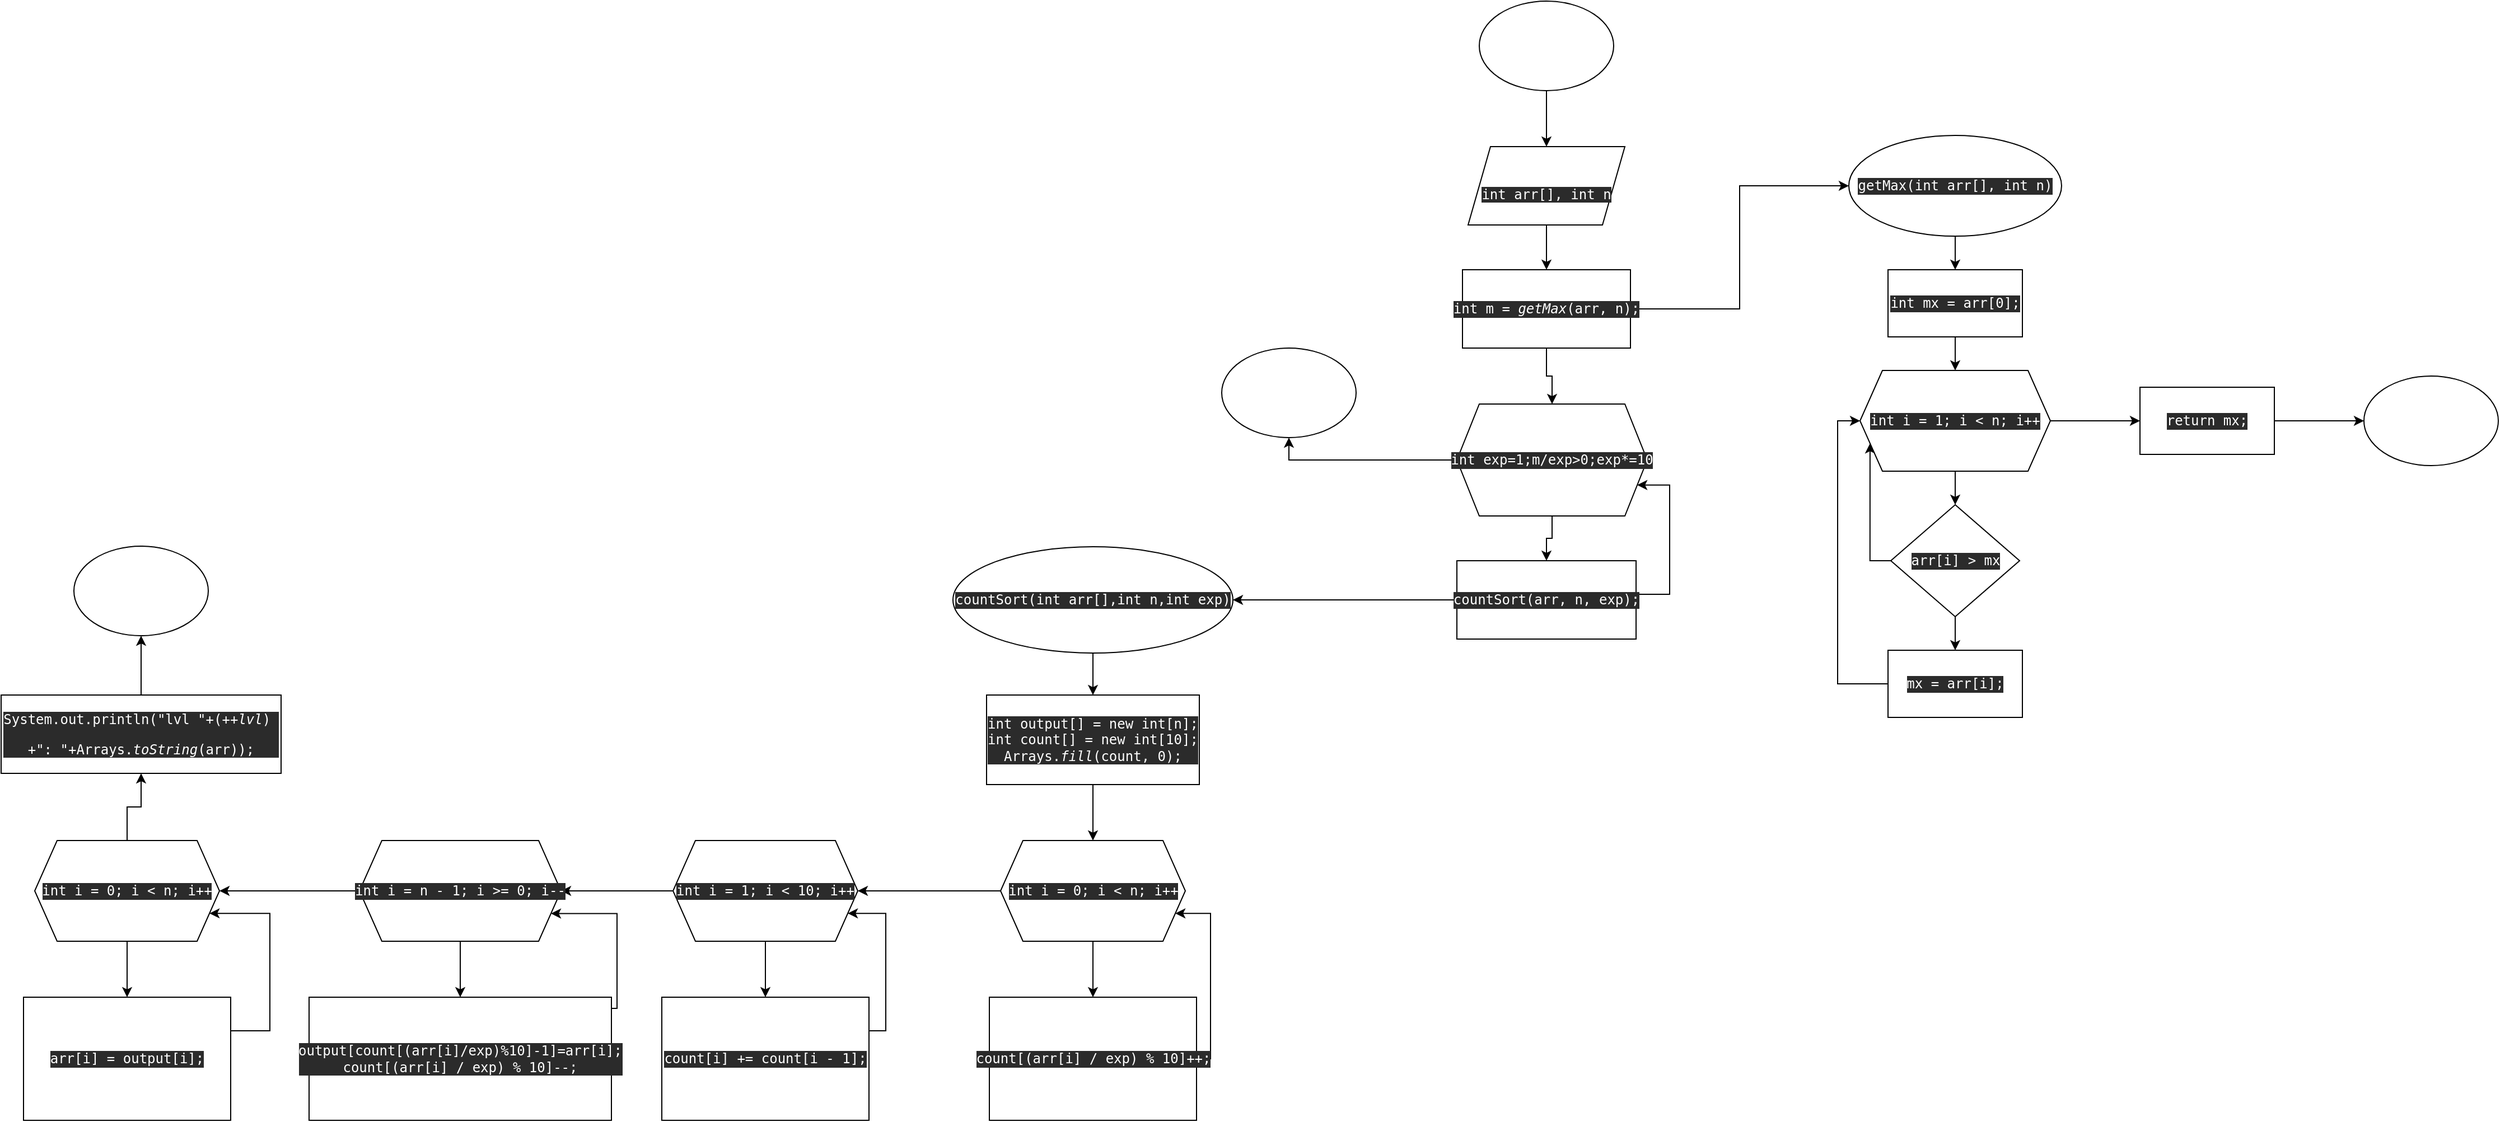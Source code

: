 <mxfile version="20.5.3" type="embed"><diagram id="23iRSUPoRavnBvh4doch" name="Page-1"><mxGraphModel dx="4708" dy="1171" grid="1" gridSize="10" guides="1" tooltips="1" connect="1" arrows="1" fold="1" page="1" pageScale="1" pageWidth="827" pageHeight="1169" math="0" shadow="0"><root><mxCell id="0"/><mxCell id="1" parent="0"/><mxCell id="72" style="edgeStyle=orthogonalEdgeStyle;rounded=0;orthogonalLoop=1;jettySize=auto;html=1;entryX=0.5;entryY=0;entryDx=0;entryDy=0;fontColor=#FFFFFF;" edge="1" parent="1" source="73" target="75"><mxGeometry relative="1" as="geometry"/></mxCell><mxCell id="73" value="Початок" style="ellipse;whiteSpace=wrap;html=1;fontColor=#FFFFFF;" vertex="1" parent="1"><mxGeometry x="-870" y="210" width="120" height="80" as="geometry"/></mxCell><mxCell id="74" style="edgeStyle=orthogonalEdgeStyle;rounded=0;orthogonalLoop=1;jettySize=auto;html=1;fontColor=#FFFFFF;" edge="1" parent="1" source="75" target="78"><mxGeometry relative="1" as="geometry"/></mxCell><mxCell id="75" value="Введення:&lt;br&gt;&lt;div style=&quot;background-color: rgb(43, 43, 43); font-family: &amp;quot;JetBrains Mono&amp;quot;, monospace;&quot;&gt;&lt;pre&gt;int arr[]&lt;span style=&quot;&quot;&gt;, int &lt;/span&gt;n&lt;/pre&gt;&lt;/div&gt;" style="shape=parallelogram;perimeter=parallelogramPerimeter;whiteSpace=wrap;html=1;fixedSize=1;fontColor=#FFFFFF;" vertex="1" parent="1"><mxGeometry x="-880" y="340" width="140" height="70" as="geometry"/></mxCell><mxCell id="76" style="edgeStyle=orthogonalEdgeStyle;rounded=0;orthogonalLoop=1;jettySize=auto;html=1;entryX=0;entryY=0.5;entryDx=0;entryDy=0;fontColor=#FFFFFF;" edge="1" parent="1" source="78" target="80"><mxGeometry relative="1" as="geometry"/></mxCell><mxCell id="77" style="edgeStyle=orthogonalEdgeStyle;rounded=0;orthogonalLoop=1;jettySize=auto;html=1;entryX=0.5;entryY=0;entryDx=0;entryDy=0;fontColor=#FFFFFF;" edge="1" parent="1" source="78" target="96"><mxGeometry relative="1" as="geometry"/></mxCell><mxCell id="78" value="&lt;div style=&quot;background-color: rgb(43, 43, 43); font-family: &amp;quot;JetBrains Mono&amp;quot;, monospace;&quot;&gt;&lt;pre&gt;int m = &lt;span style=&quot;font-style:italic;&quot;&gt;getMax&lt;/span&gt;(arr&lt;span style=&quot;&quot;&gt;, &lt;/span&gt;n)&lt;span style=&quot;&quot;&gt;;&lt;br&gt;&lt;/span&gt;&lt;/pre&gt;&lt;/div&gt;" style="rounded=0;whiteSpace=wrap;html=1;fontColor=#FFFFFF;" vertex="1" parent="1"><mxGeometry x="-885" y="450" width="150" height="70" as="geometry"/></mxCell><mxCell id="79" style="edgeStyle=orthogonalEdgeStyle;rounded=0;orthogonalLoop=1;jettySize=auto;html=1;entryX=0.5;entryY=0;entryDx=0;entryDy=0;fontColor=#FFFFFF;" edge="1" parent="1" source="80" target="82"><mxGeometry relative="1" as="geometry"/></mxCell><mxCell id="80" value="&lt;div style=&quot;background-color: rgb(43, 43, 43); font-family: &amp;quot;JetBrains Mono&amp;quot;, monospace;&quot;&gt;&lt;pre&gt;getMax(&lt;span style=&quot;&quot;&gt;int &lt;/span&gt;arr[]&lt;span style=&quot;&quot;&gt;, int &lt;/span&gt;n)&lt;/pre&gt;&lt;/div&gt;" style="ellipse;whiteSpace=wrap;html=1;fontColor=#FFFFFF;" vertex="1" parent="1"><mxGeometry x="-540" y="330" width="190" height="90" as="geometry"/></mxCell><mxCell id="81" style="edgeStyle=orthogonalEdgeStyle;rounded=0;orthogonalLoop=1;jettySize=auto;html=1;entryX=0.5;entryY=0;entryDx=0;entryDy=0;fontColor=#FFFFFF;" edge="1" parent="1" source="82" target="85"><mxGeometry relative="1" as="geometry"/></mxCell><mxCell id="82" value="&lt;div style=&quot;background-color: rgb(43, 43, 43); font-family: &amp;quot;JetBrains Mono&amp;quot;, monospace;&quot;&gt;&lt;pre&gt;int mx = arr[&lt;span style=&quot;&quot;&gt;0&lt;/span&gt;]&lt;span style=&quot;&quot;&gt;;&lt;/span&gt;&lt;/pre&gt;&lt;/div&gt;" style="rounded=0;whiteSpace=wrap;html=1;fontColor=#FFFFFF;" vertex="1" parent="1"><mxGeometry x="-505" y="450" width="120" height="60" as="geometry"/></mxCell><mxCell id="83" style="edgeStyle=orthogonalEdgeStyle;rounded=0;orthogonalLoop=1;jettySize=auto;html=1;entryX=0;entryY=0.5;entryDx=0;entryDy=0;fontColor=#FFFFFF;" edge="1" parent="1" source="85" target="92"><mxGeometry relative="1" as="geometry"/></mxCell><mxCell id="84" style="edgeStyle=orthogonalEdgeStyle;rounded=0;orthogonalLoop=1;jettySize=auto;html=1;entryX=0.5;entryY=0;entryDx=0;entryDy=0;fontColor=#FFFFFF;" edge="1" parent="1" source="85" target="88"><mxGeometry relative="1" as="geometry"/></mxCell><mxCell id="85" value="&lt;div style=&quot;background-color: rgb(43, 43, 43); font-family: &amp;quot;JetBrains Mono&amp;quot;, monospace;&quot;&gt;&lt;pre&gt;int i = &lt;span style=&quot;&quot;&gt;1&lt;/span&gt;&lt;span style=&quot;&quot;&gt;; &lt;/span&gt;i &amp;lt; n&lt;span style=&quot;&quot;&gt;; &lt;/span&gt;i++&lt;/pre&gt;&lt;/div&gt;" style="shape=hexagon;perimeter=hexagonPerimeter2;whiteSpace=wrap;html=1;fixedSize=1;fontColor=#FFFFFF;" vertex="1" parent="1"><mxGeometry x="-530" y="540" width="170" height="90" as="geometry"/></mxCell><mxCell id="86" style="edgeStyle=orthogonalEdgeStyle;rounded=0;orthogonalLoop=1;jettySize=auto;html=1;entryX=0.5;entryY=0;entryDx=0;entryDy=0;fontColor=#FFFFFF;" edge="1" parent="1" source="88" target="90"><mxGeometry relative="1" as="geometry"/></mxCell><mxCell id="87" style="edgeStyle=orthogonalEdgeStyle;rounded=0;orthogonalLoop=1;jettySize=auto;html=1;entryX=0;entryY=0.75;entryDx=0;entryDy=0;fontColor=#FFFFFF;" edge="1" parent="1" source="88" target="85"><mxGeometry relative="1" as="geometry"><Array as="points"><mxPoint x="-521" y="710"/></Array></mxGeometry></mxCell><mxCell id="88" value="&lt;div style=&quot;background-color: rgb(43, 43, 43); font-family: &amp;quot;JetBrains Mono&amp;quot;, monospace;&quot;&gt;&lt;pre&gt;arr[i] &amp;gt; mx&lt;/pre&gt;&lt;/div&gt;" style="rhombus;whiteSpace=wrap;html=1;fontColor=#FFFFFF;" vertex="1" parent="1"><mxGeometry x="-502.5" y="660" width="115" height="100" as="geometry"/></mxCell><mxCell id="89" style="edgeStyle=orthogonalEdgeStyle;rounded=0;orthogonalLoop=1;jettySize=auto;html=1;entryX=0;entryY=0.5;entryDx=0;entryDy=0;fontColor=#FFFFFF;" edge="1" parent="1" source="90" target="85"><mxGeometry relative="1" as="geometry"><Array as="points"><mxPoint x="-550" y="820"/><mxPoint x="-550" y="585"/></Array></mxGeometry></mxCell><mxCell id="90" value="&lt;div style=&quot;background-color: rgb(43, 43, 43); font-family: &amp;quot;JetBrains Mono&amp;quot;, monospace;&quot;&gt;&lt;pre&gt;mx = arr[i];&lt;/pre&gt;&lt;/div&gt;" style="rounded=0;whiteSpace=wrap;html=1;fontColor=#FFFFFF;" vertex="1" parent="1"><mxGeometry x="-505" y="790" width="120" height="60" as="geometry"/></mxCell><mxCell id="91" style="edgeStyle=orthogonalEdgeStyle;rounded=0;orthogonalLoop=1;jettySize=auto;html=1;entryX=0;entryY=0.5;entryDx=0;entryDy=0;fontColor=#FFFFFF;" edge="1" parent="1" source="92" target="93"><mxGeometry relative="1" as="geometry"/></mxCell><mxCell id="92" value="&lt;div style=&quot;background-color: rgb(43, 43, 43); font-family: &amp;quot;JetBrains Mono&amp;quot;, monospace;&quot;&gt;&lt;pre&gt;return mx&lt;span style=&quot;&quot;&gt;;&lt;/span&gt;&lt;/pre&gt;&lt;/div&gt;" style="rounded=0;whiteSpace=wrap;html=1;fontColor=#FFFFFF;" vertex="1" parent="1"><mxGeometry x="-280" y="555" width="120" height="60" as="geometry"/></mxCell><mxCell id="93" value="Кінець" style="ellipse;whiteSpace=wrap;html=1;fontColor=#FFFFFF;" vertex="1" parent="1"><mxGeometry x="-80" y="545" width="120" height="80" as="geometry"/></mxCell><mxCell id="94" style="edgeStyle=orthogonalEdgeStyle;rounded=0;orthogonalLoop=1;jettySize=auto;html=1;entryX=0.5;entryY=0;entryDx=0;entryDy=0;fontColor=#FFFFFF;" edge="1" parent="1" source="96" target="99"><mxGeometry relative="1" as="geometry"/></mxCell><mxCell id="95" style="edgeStyle=orthogonalEdgeStyle;rounded=0;orthogonalLoop=1;jettySize=auto;html=1;entryX=0.5;entryY=1;entryDx=0;entryDy=0;fontColor=#FFFFFF;" edge="1" parent="1" source="96" target="127"><mxGeometry relative="1" as="geometry"/></mxCell><mxCell id="96" value="&lt;div style=&quot;background-color: rgb(43, 43, 43); font-family: &amp;quot;JetBrains Mono&amp;quot;, monospace;&quot;&gt;&lt;pre&gt;int exp=&lt;span style=&quot;&quot;&gt;1&lt;/span&gt;&lt;span style=&quot;&quot;&gt;;&lt;/span&gt;m/exp&amp;gt;&lt;span style=&quot;&quot;&gt;0&lt;/span&gt;&lt;span style=&quot;&quot;&gt;;&lt;/span&gt;exp*=&lt;span style=&quot;&quot;&gt;10&lt;/span&gt;&lt;/pre&gt;&lt;/div&gt;" style="shape=hexagon;perimeter=hexagonPerimeter2;whiteSpace=wrap;html=1;fixedSize=1;fontColor=#FFFFFF;" vertex="1" parent="1"><mxGeometry x="-890" y="570" width="170" height="100" as="geometry"/></mxCell><mxCell id="97" style="edgeStyle=orthogonalEdgeStyle;rounded=0;orthogonalLoop=1;jettySize=auto;html=1;entryX=1;entryY=0.75;entryDx=0;entryDy=0;fontColor=#FFFFFF;" edge="1" parent="1" source="99" target="96"><mxGeometry relative="1" as="geometry"><Array as="points"><mxPoint x="-700" y="740"/><mxPoint x="-700" y="643"/></Array></mxGeometry></mxCell><mxCell id="98" style="edgeStyle=orthogonalEdgeStyle;rounded=0;orthogonalLoop=1;jettySize=auto;html=1;entryX=1;entryY=0.5;entryDx=0;entryDy=0;fontColor=#FFFFFF;" edge="1" parent="1" source="99" target="101"><mxGeometry relative="1" as="geometry"/></mxCell><mxCell id="99" value="&lt;div style=&quot;background-color: rgb(43, 43, 43); font-family: &amp;quot;JetBrains Mono&amp;quot;, monospace;&quot;&gt;&lt;pre&gt;countSort(arr&lt;span style=&quot;&quot;&gt;, &lt;/span&gt;n&lt;span style=&quot;&quot;&gt;, &lt;/span&gt;exp)&lt;span style=&quot;&quot;&gt;;&lt;/span&gt;&lt;/pre&gt;&lt;/div&gt;" style="rounded=0;whiteSpace=wrap;html=1;fontColor=#FFFFFF;" vertex="1" parent="1"><mxGeometry x="-890" y="710" width="160" height="70" as="geometry"/></mxCell><mxCell id="100" style="edgeStyle=orthogonalEdgeStyle;rounded=0;orthogonalLoop=1;jettySize=auto;html=1;entryX=0.5;entryY=0;entryDx=0;entryDy=0;fontColor=#FFFFFF;" edge="1" parent="1" source="101" target="103"><mxGeometry relative="1" as="geometry"/></mxCell><mxCell id="101" value="&lt;div style=&quot;background-color: rgb(43, 43, 43); font-family: &amp;quot;JetBrains Mono&amp;quot;, monospace;&quot;&gt;&lt;pre&gt;countSort(&lt;span style=&quot;&quot;&gt;int &lt;/span&gt;arr[]&lt;span style=&quot;&quot;&gt;,int &lt;/span&gt;n&lt;span style=&quot;&quot;&gt;,int &lt;/span&gt;exp)&lt;/pre&gt;&lt;/div&gt;" style="ellipse;whiteSpace=wrap;html=1;fontColor=#FFFFFF;" vertex="1" parent="1"><mxGeometry x="-1340" y="697.5" width="250" height="95" as="geometry"/></mxCell><mxCell id="102" style="edgeStyle=orthogonalEdgeStyle;rounded=0;orthogonalLoop=1;jettySize=auto;html=1;entryX=0.5;entryY=0;entryDx=0;entryDy=0;fontColor=#FFFFFF;" edge="1" parent="1" source="103" target="106"><mxGeometry relative="1" as="geometry"/></mxCell><mxCell id="103" value="&lt;div style=&quot;background-color: rgb(43, 43, 43); font-family: &amp;quot;JetBrains Mono&amp;quot;, monospace;&quot;&gt;&lt;pre&gt;&lt;div style=&quot;font-family: &amp;quot;JetBrains Mono&amp;quot;, monospace;&quot;&gt;&lt;pre&gt;int output[] = &lt;span style=&quot;&quot;&gt;new int&lt;/span&gt;[n]&lt;span style=&quot;&quot;&gt;;&lt;br&gt;&lt;/span&gt;&lt;span style=&quot;&quot;&gt;int &lt;/span&gt;count[] = &lt;span style=&quot;&quot;&gt;new int&lt;/span&gt;[&lt;span style=&quot;&quot;&gt;10&lt;/span&gt;]&lt;span style=&quot;&quot;&gt;;&lt;br&gt;&lt;/span&gt;Arrays.&lt;span style=&quot;font-style:italic;&quot;&gt;fill&lt;/span&gt;(count&lt;span style=&quot;&quot;&gt;, &lt;/span&gt;&lt;span style=&quot;&quot;&gt;0&lt;/span&gt;)&lt;span style=&quot;&quot;&gt;;&lt;/span&gt;&lt;/pre&gt;&lt;/div&gt;&lt;/pre&gt;&lt;/div&gt;" style="rounded=0;whiteSpace=wrap;html=1;fontColor=#FFFFFF;" vertex="1" parent="1"><mxGeometry x="-1310" y="830" width="190" height="80" as="geometry"/></mxCell><mxCell id="104" style="edgeStyle=orthogonalEdgeStyle;rounded=0;orthogonalLoop=1;jettySize=auto;html=1;entryX=0.5;entryY=0;entryDx=0;entryDy=0;fontColor=#FFFFFF;" edge="1" parent="1" source="106" target="108"><mxGeometry relative="1" as="geometry"/></mxCell><mxCell id="105" style="edgeStyle=orthogonalEdgeStyle;rounded=0;orthogonalLoop=1;jettySize=auto;html=1;entryX=1;entryY=0.5;entryDx=0;entryDy=0;fontColor=#FFFFFF;" edge="1" parent="1" source="106" target="111"><mxGeometry relative="1" as="geometry"/></mxCell><mxCell id="106" value="&lt;div style=&quot;background-color: rgb(43, 43, 43); font-family: &amp;quot;JetBrains Mono&amp;quot;, monospace;&quot;&gt;&lt;pre&gt;int i = &lt;span style=&quot;&quot;&gt;0&lt;/span&gt;&lt;span style=&quot;&quot;&gt;; &lt;/span&gt;i &amp;lt; n&lt;span style=&quot;&quot;&gt;; &lt;/span&gt;i++&lt;/pre&gt;&lt;/div&gt;" style="shape=hexagon;perimeter=hexagonPerimeter2;whiteSpace=wrap;html=1;fixedSize=1;fontColor=#FFFFFF;" vertex="1" parent="1"><mxGeometry x="-1297.5" y="960" width="165" height="90" as="geometry"/></mxCell><mxCell id="107" style="edgeStyle=orthogonalEdgeStyle;rounded=0;orthogonalLoop=1;jettySize=auto;html=1;entryX=1;entryY=0.75;entryDx=0;entryDy=0;fontColor=#FFFFFF;" edge="1" parent="1" source="108" target="106"><mxGeometry relative="1" as="geometry"><Array as="points"><mxPoint x="-1110" y="1155"/><mxPoint x="-1110" y="1025"/></Array></mxGeometry></mxCell><mxCell id="108" value="&lt;div style=&quot;background-color: rgb(43, 43, 43); font-family: &amp;quot;JetBrains Mono&amp;quot;, monospace;&quot;&gt;&lt;pre&gt;count[(arr[i] / exp) % 10]++&lt;span style=&quot;&quot;&gt;;&lt;/span&gt;&lt;/pre&gt;&lt;/div&gt;" style="rounded=0;whiteSpace=wrap;html=1;fontColor=#FFFFFF;" vertex="1" parent="1"><mxGeometry x="-1307.5" y="1100" width="185" height="110" as="geometry"/></mxCell><mxCell id="109" style="edgeStyle=orthogonalEdgeStyle;rounded=0;orthogonalLoop=1;jettySize=auto;html=1;entryX=0.5;entryY=0;entryDx=0;entryDy=0;fontColor=#FFFFFF;" edge="1" parent="1" source="111" target="113"><mxGeometry relative="1" as="geometry"/></mxCell><mxCell id="110" style="edgeStyle=orthogonalEdgeStyle;rounded=0;orthogonalLoop=1;jettySize=auto;html=1;entryX=1;entryY=0.5;entryDx=0;entryDy=0;fontColor=#FFFFFF;" edge="1" parent="1" source="111" target="116"><mxGeometry relative="1" as="geometry"/></mxCell><mxCell id="111" value="&lt;div style=&quot;background-color: rgb(43, 43, 43); font-family: &amp;quot;JetBrains Mono&amp;quot;, monospace;&quot;&gt;&lt;pre&gt;&lt;div style=&quot;font-family: &amp;quot;JetBrains Mono&amp;quot;, monospace;&quot;&gt;&lt;pre&gt;int i = &lt;span style=&quot;&quot;&gt;1&lt;/span&gt;&lt;span style=&quot;&quot;&gt;; &lt;/span&gt;i &amp;lt; &lt;span style=&quot;&quot;&gt;10&lt;/span&gt;&lt;span style=&quot;&quot;&gt;; &lt;/span&gt;i++&lt;/pre&gt;&lt;/div&gt;&lt;/pre&gt;&lt;/div&gt;" style="shape=hexagon;perimeter=hexagonPerimeter2;whiteSpace=wrap;html=1;fixedSize=1;fontColor=#FFFFFF;" vertex="1" parent="1"><mxGeometry x="-1590" y="960" width="165" height="90" as="geometry"/></mxCell><mxCell id="112" style="edgeStyle=orthogonalEdgeStyle;rounded=0;orthogonalLoop=1;jettySize=auto;html=1;entryX=1;entryY=0.75;entryDx=0;entryDy=0;fontColor=#FFFFFF;" edge="1" parent="1" source="113" target="111"><mxGeometry relative="1" as="geometry"><Array as="points"><mxPoint x="-1400" y="1130"/><mxPoint x="-1400" y="1025"/></Array></mxGeometry></mxCell><mxCell id="113" value="&lt;div style=&quot;background-color: rgb(43, 43, 43); font-family: &amp;quot;JetBrains Mono&amp;quot;, monospace;&quot;&gt;&lt;pre&gt;&lt;div style=&quot;font-family: &amp;quot;JetBrains Mono&amp;quot;, monospace;&quot;&gt;&lt;pre&gt;count[i] += count[i - 1]&lt;span style=&quot;&quot;&gt;;&lt;/span&gt;&lt;/pre&gt;&lt;/div&gt;&lt;/pre&gt;&lt;/div&gt;" style="rounded=0;whiteSpace=wrap;html=1;fontColor=#FFFFFF;" vertex="1" parent="1"><mxGeometry x="-1600" y="1100" width="185" height="110" as="geometry"/></mxCell><mxCell id="114" style="edgeStyle=orthogonalEdgeStyle;rounded=0;orthogonalLoop=1;jettySize=auto;html=1;entryX=0.5;entryY=0;entryDx=0;entryDy=0;fontColor=#FFFFFF;" edge="1" parent="1" source="116" target="121"><mxGeometry relative="1" as="geometry"/></mxCell><mxCell id="115" style="edgeStyle=orthogonalEdgeStyle;rounded=0;orthogonalLoop=1;jettySize=auto;html=1;entryX=1;entryY=0.5;entryDx=0;entryDy=0;fontColor=#FFFFFF;" edge="1" parent="1" source="116" target="119"><mxGeometry relative="1" as="geometry"/></mxCell><mxCell id="116" value="&lt;div style=&quot;background-color: rgb(43, 43, 43); font-family: &amp;quot;JetBrains Mono&amp;quot;, monospace;&quot;&gt;&lt;pre&gt;&lt;div style=&quot;font-family: &amp;quot;JetBrains Mono&amp;quot;, monospace;&quot;&gt;&lt;pre&gt;&lt;div style=&quot;font-family: &amp;quot;JetBrains Mono&amp;quot;, monospace;&quot;&gt;&lt;pre&gt;&lt;div style=&quot;font-family: &amp;quot;JetBrains Mono&amp;quot;, monospace;&quot;&gt;&lt;pre&gt;int i = n - &lt;span style=&quot;&quot;&gt;1&lt;/span&gt;&lt;span style=&quot;&quot;&gt;; &lt;/span&gt;i &amp;gt;= &lt;span style=&quot;&quot;&gt;0&lt;/span&gt;&lt;span style=&quot;&quot;&gt;; &lt;/span&gt;i--&lt;/pre&gt;&lt;/div&gt;&lt;/pre&gt;&lt;/div&gt;&lt;/pre&gt;&lt;/div&gt;&lt;/pre&gt;&lt;/div&gt;" style="shape=hexagon;perimeter=hexagonPerimeter2;whiteSpace=wrap;html=1;fixedSize=1;fontColor=#FFFFFF;" vertex="1" parent="1"><mxGeometry x="-1870" y="960" width="180" height="90" as="geometry"/></mxCell><mxCell id="117" style="edgeStyle=orthogonalEdgeStyle;rounded=0;orthogonalLoop=1;jettySize=auto;html=1;entryX=0.5;entryY=1;entryDx=0;entryDy=0;fontColor=#FFFFFF;" edge="1" parent="1" source="119" target="125"><mxGeometry relative="1" as="geometry"/></mxCell><mxCell id="118" style="edgeStyle=orthogonalEdgeStyle;rounded=0;orthogonalLoop=1;jettySize=auto;html=1;entryX=0.5;entryY=0;entryDx=0;entryDy=0;fontColor=#FFFFFF;" edge="1" parent="1" source="119" target="123"><mxGeometry relative="1" as="geometry"/></mxCell><mxCell id="119" value="&lt;div style=&quot;background-color: rgb(43, 43, 43); font-family: &amp;quot;JetBrains Mono&amp;quot;, monospace;&quot;&gt;&lt;pre&gt;&lt;div style=&quot;font-family: &amp;quot;JetBrains Mono&amp;quot;, monospace;&quot;&gt;&lt;pre&gt;&lt;div style=&quot;font-family: &amp;quot;JetBrains Mono&amp;quot;, monospace;&quot;&gt;&lt;pre&gt;int i = &lt;span style=&quot;&quot;&gt;0&lt;/span&gt;&lt;span style=&quot;&quot;&gt;; &lt;/span&gt;i &amp;lt; n&lt;span style=&quot;&quot;&gt;; &lt;/span&gt;i++&lt;/pre&gt;&lt;/div&gt;&lt;/pre&gt;&lt;/div&gt;&lt;/pre&gt;&lt;/div&gt;" style="shape=hexagon;perimeter=hexagonPerimeter2;whiteSpace=wrap;html=1;fixedSize=1;fontColor=#FFFFFF;" vertex="1" parent="1"><mxGeometry x="-2160" y="960" width="165" height="90" as="geometry"/></mxCell><mxCell id="120" style="edgeStyle=orthogonalEdgeStyle;rounded=0;orthogonalLoop=1;jettySize=auto;html=1;entryX=1;entryY=0.75;entryDx=0;entryDy=0;fontColor=#FFFFFF;" edge="1" parent="1" source="121" target="116"><mxGeometry relative="1" as="geometry"><Array as="points"><mxPoint x="-1640" y="1110"/><mxPoint x="-1640" y="1025"/></Array></mxGeometry></mxCell><mxCell id="121" value="&lt;div style=&quot;background-color: rgb(43, 43, 43); font-family: &amp;quot;JetBrains Mono&amp;quot;, monospace;&quot;&gt;&lt;pre&gt;&lt;div style=&quot;font-family: &amp;quot;JetBrains Mono&amp;quot;, monospace;&quot;&gt;&lt;pre&gt;&lt;div style=&quot;font-family: &amp;quot;JetBrains Mono&amp;quot;, monospace;&quot;&gt;&lt;pre&gt;output[count[(arr[i]/exp)%10]-&lt;span style=&quot;&quot;&gt;1&lt;/span&gt;]=arr[i]&lt;span style=&quot;&quot;&gt;;&lt;br&gt;&lt;/span&gt;count[(arr[i] / exp) % &lt;span style=&quot;&quot;&gt;10&lt;/span&gt;]--&lt;span style=&quot;&quot;&gt;;&lt;/span&gt;&lt;/pre&gt;&lt;/div&gt;&lt;/pre&gt;&lt;/div&gt;&lt;/pre&gt;&lt;/div&gt;" style="rounded=0;whiteSpace=wrap;html=1;fontColor=#FFFFFF;" vertex="1" parent="1"><mxGeometry x="-1915" y="1100" width="270" height="110" as="geometry"/></mxCell><mxCell id="122" style="edgeStyle=orthogonalEdgeStyle;rounded=0;orthogonalLoop=1;jettySize=auto;html=1;entryX=1;entryY=0.75;entryDx=0;entryDy=0;fontColor=#FFFFFF;" edge="1" parent="1" source="123" target="119"><mxGeometry relative="1" as="geometry"><Array as="points"><mxPoint x="-1950" y="1130"/><mxPoint x="-1950" y="1025"/></Array></mxGeometry></mxCell><mxCell id="123" value="&lt;div style=&quot;background-color: rgb(43, 43, 43); font-family: &amp;quot;JetBrains Mono&amp;quot;, monospace;&quot;&gt;&lt;pre&gt;&lt;div style=&quot;font-family: &amp;quot;JetBrains Mono&amp;quot;, monospace;&quot;&gt;&lt;pre&gt;&lt;div style=&quot;font-family: &amp;quot;JetBrains Mono&amp;quot;, monospace;&quot;&gt;&lt;pre&gt;arr[i] = output[i];&lt;/pre&gt;&lt;/div&gt;&lt;/pre&gt;&lt;/div&gt;&lt;/pre&gt;&lt;/div&gt;" style="rounded=0;whiteSpace=wrap;html=1;fontColor=#FFFFFF;" vertex="1" parent="1"><mxGeometry x="-2170" y="1100" width="185" height="110" as="geometry"/></mxCell><mxCell id="124" style="edgeStyle=orthogonalEdgeStyle;rounded=0;orthogonalLoop=1;jettySize=auto;html=1;entryX=0.5;entryY=1;entryDx=0;entryDy=0;fontColor=#FFFFFF;" edge="1" parent="1" source="125" target="126"><mxGeometry relative="1" as="geometry"/></mxCell><mxCell id="125" value="&lt;div style=&quot;background-color: rgb(43, 43, 43); font-family: &amp;quot;JetBrains Mono&amp;quot;, monospace;&quot;&gt;&lt;pre&gt;System.out.println(&lt;span style=&quot;&quot;&gt;&quot;lvl &quot;&lt;/span&gt;+(++&lt;span style=&quot;font-style: italic;&quot;&gt;lvl&lt;/span&gt;) &lt;/pre&gt;&lt;pre&gt;+&lt;span style=&quot;&quot;&gt;&quot;: &quot;&lt;/span&gt;+Arrays.&lt;span style=&quot;font-style:italic;&quot;&gt;toString&lt;/span&gt;(arr))&lt;span style=&quot;&quot;&gt;;&lt;br&gt;&lt;/span&gt;&lt;/pre&gt;&lt;/div&gt;" style="rounded=0;whiteSpace=wrap;html=1;fontColor=#FFFFFF;" vertex="1" parent="1"><mxGeometry x="-2190" y="830" width="250" height="70" as="geometry"/></mxCell><mxCell id="126" value="Кінець" style="ellipse;whiteSpace=wrap;html=1;fontColor=#FFFFFF;" vertex="1" parent="1"><mxGeometry x="-2125" y="697" width="120" height="80" as="geometry"/></mxCell><mxCell id="127" value="Кінець" style="ellipse;whiteSpace=wrap;html=1;fontColor=#FFFFFF;" vertex="1" parent="1"><mxGeometry x="-1100" y="520" width="120" height="80" as="geometry"/></mxCell><mxCell id="128" value="&lt;b&gt;Так&lt;/b&gt;" style="text;html=1;align=center;verticalAlign=middle;resizable=0;points=[];autosize=1;strokeColor=none;fillColor=none;fontColor=#FFFFFF;" vertex="1" parent="1"><mxGeometry x="-810" y="667" width="40" height="30" as="geometry"/></mxCell><mxCell id="129" value="&lt;b&gt;Ні&lt;/b&gt;" style="text;html=1;align=center;verticalAlign=middle;resizable=0;points=[];autosize=1;strokeColor=none;fillColor=none;fontColor=#FFFFFF;" vertex="1" parent="1"><mxGeometry x="-925" y="595" width="40" height="30" as="geometry"/></mxCell><mxCell id="130" value="&lt;b&gt;Так&lt;/b&gt;" style="text;html=1;align=center;verticalAlign=middle;resizable=0;points=[];autosize=1;strokeColor=none;fillColor=none;fontColor=#FFFFFF;" vertex="1" parent="1"><mxGeometry x="-450" y="625" width="40" height="30" as="geometry"/></mxCell><mxCell id="131" value="&lt;b&gt;Так&lt;/b&gt;" style="text;html=1;align=center;verticalAlign=middle;resizable=0;points=[];autosize=1;strokeColor=none;fillColor=none;fontColor=#FFFFFF;" vertex="1" parent="1"><mxGeometry x="-450" y="750" width="40" height="30" as="geometry"/></mxCell><mxCell id="132" value="&lt;b&gt;Ні&lt;/b&gt;" style="text;html=1;align=center;verticalAlign=middle;resizable=0;points=[];autosize=1;strokeColor=none;fillColor=none;fontColor=#FFFFFF;" vertex="1" parent="1"><mxGeometry x="-370" y="585" width="40" height="30" as="geometry"/></mxCell><mxCell id="133" value="&lt;b&gt;Ні&lt;/b&gt;" style="text;html=1;align=center;verticalAlign=middle;resizable=0;points=[];autosize=1;strokeColor=none;fillColor=none;fontColor=#FFFFFF;" vertex="1" parent="1"><mxGeometry x="-520" y="710" width="40" height="30" as="geometry"/></mxCell><mxCell id="134" value="&lt;b&gt;Так&lt;/b&gt;" style="text;html=1;align=center;verticalAlign=middle;resizable=0;points=[];autosize=1;strokeColor=none;fillColor=none;fontColor=#FFFFFF;" vertex="1" parent="1"><mxGeometry x="-1220" y="1050" width="40" height="30" as="geometry"/></mxCell><mxCell id="135" value="&lt;b&gt;Ні&lt;/b&gt;" style="text;html=1;align=center;verticalAlign=middle;resizable=0;points=[];autosize=1;strokeColor=none;fillColor=none;fontColor=#FFFFFF;" vertex="1" parent="1"><mxGeometry x="-1330" y="980" width="40" height="30" as="geometry"/></mxCell><mxCell id="136" value="&lt;b&gt;Ні&lt;/b&gt;" style="text;html=1;align=center;verticalAlign=middle;resizable=0;points=[];autosize=1;strokeColor=none;fillColor=none;fontColor=#FFFFFF;" vertex="1" parent="1"><mxGeometry x="-1620" y="980" width="40" height="30" as="geometry"/></mxCell><mxCell id="137" value="&lt;b&gt;Ні&lt;/b&gt;" style="text;html=1;align=center;verticalAlign=middle;resizable=0;points=[];autosize=1;strokeColor=none;fillColor=none;fontColor=#FFFFFF;" vertex="1" parent="1"><mxGeometry x="-1900" y="980" width="40" height="30" as="geometry"/></mxCell><mxCell id="138" value="&lt;b&gt;Ні&lt;/b&gt;" style="text;html=1;align=center;verticalAlign=middle;resizable=0;points=[];autosize=1;strokeColor=none;fillColor=none;fontColor=#FFFFFF;" vertex="1" parent="1"><mxGeometry x="-2085" y="930" width="40" height="30" as="geometry"/></mxCell><mxCell id="139" value="&lt;b&gt;Так&lt;/b&gt;" style="text;html=1;align=center;verticalAlign=middle;resizable=0;points=[];autosize=1;strokeColor=none;fillColor=none;fontColor=#FFFFFF;" vertex="1" parent="1"><mxGeometry x="-1510" y="1050" width="40" height="30" as="geometry"/></mxCell><mxCell id="140" value="&lt;b&gt;Так&lt;/b&gt;" style="text;html=1;align=center;verticalAlign=middle;resizable=0;points=[];autosize=1;strokeColor=none;fillColor=none;fontColor=#FFFFFF;" vertex="1" parent="1"><mxGeometry x="-2085" y="1050" width="40" height="30" as="geometry"/></mxCell><mxCell id="141" value="&lt;b&gt;Так&lt;/b&gt;" style="text;html=1;align=center;verticalAlign=middle;resizable=0;points=[];autosize=1;strokeColor=none;fillColor=none;fontColor=#FFFFFF;" vertex="1" parent="1"><mxGeometry x="-1780" y="1050" width="40" height="30" as="geometry"/></mxCell></root></mxGraphModel></diagram></mxfile>